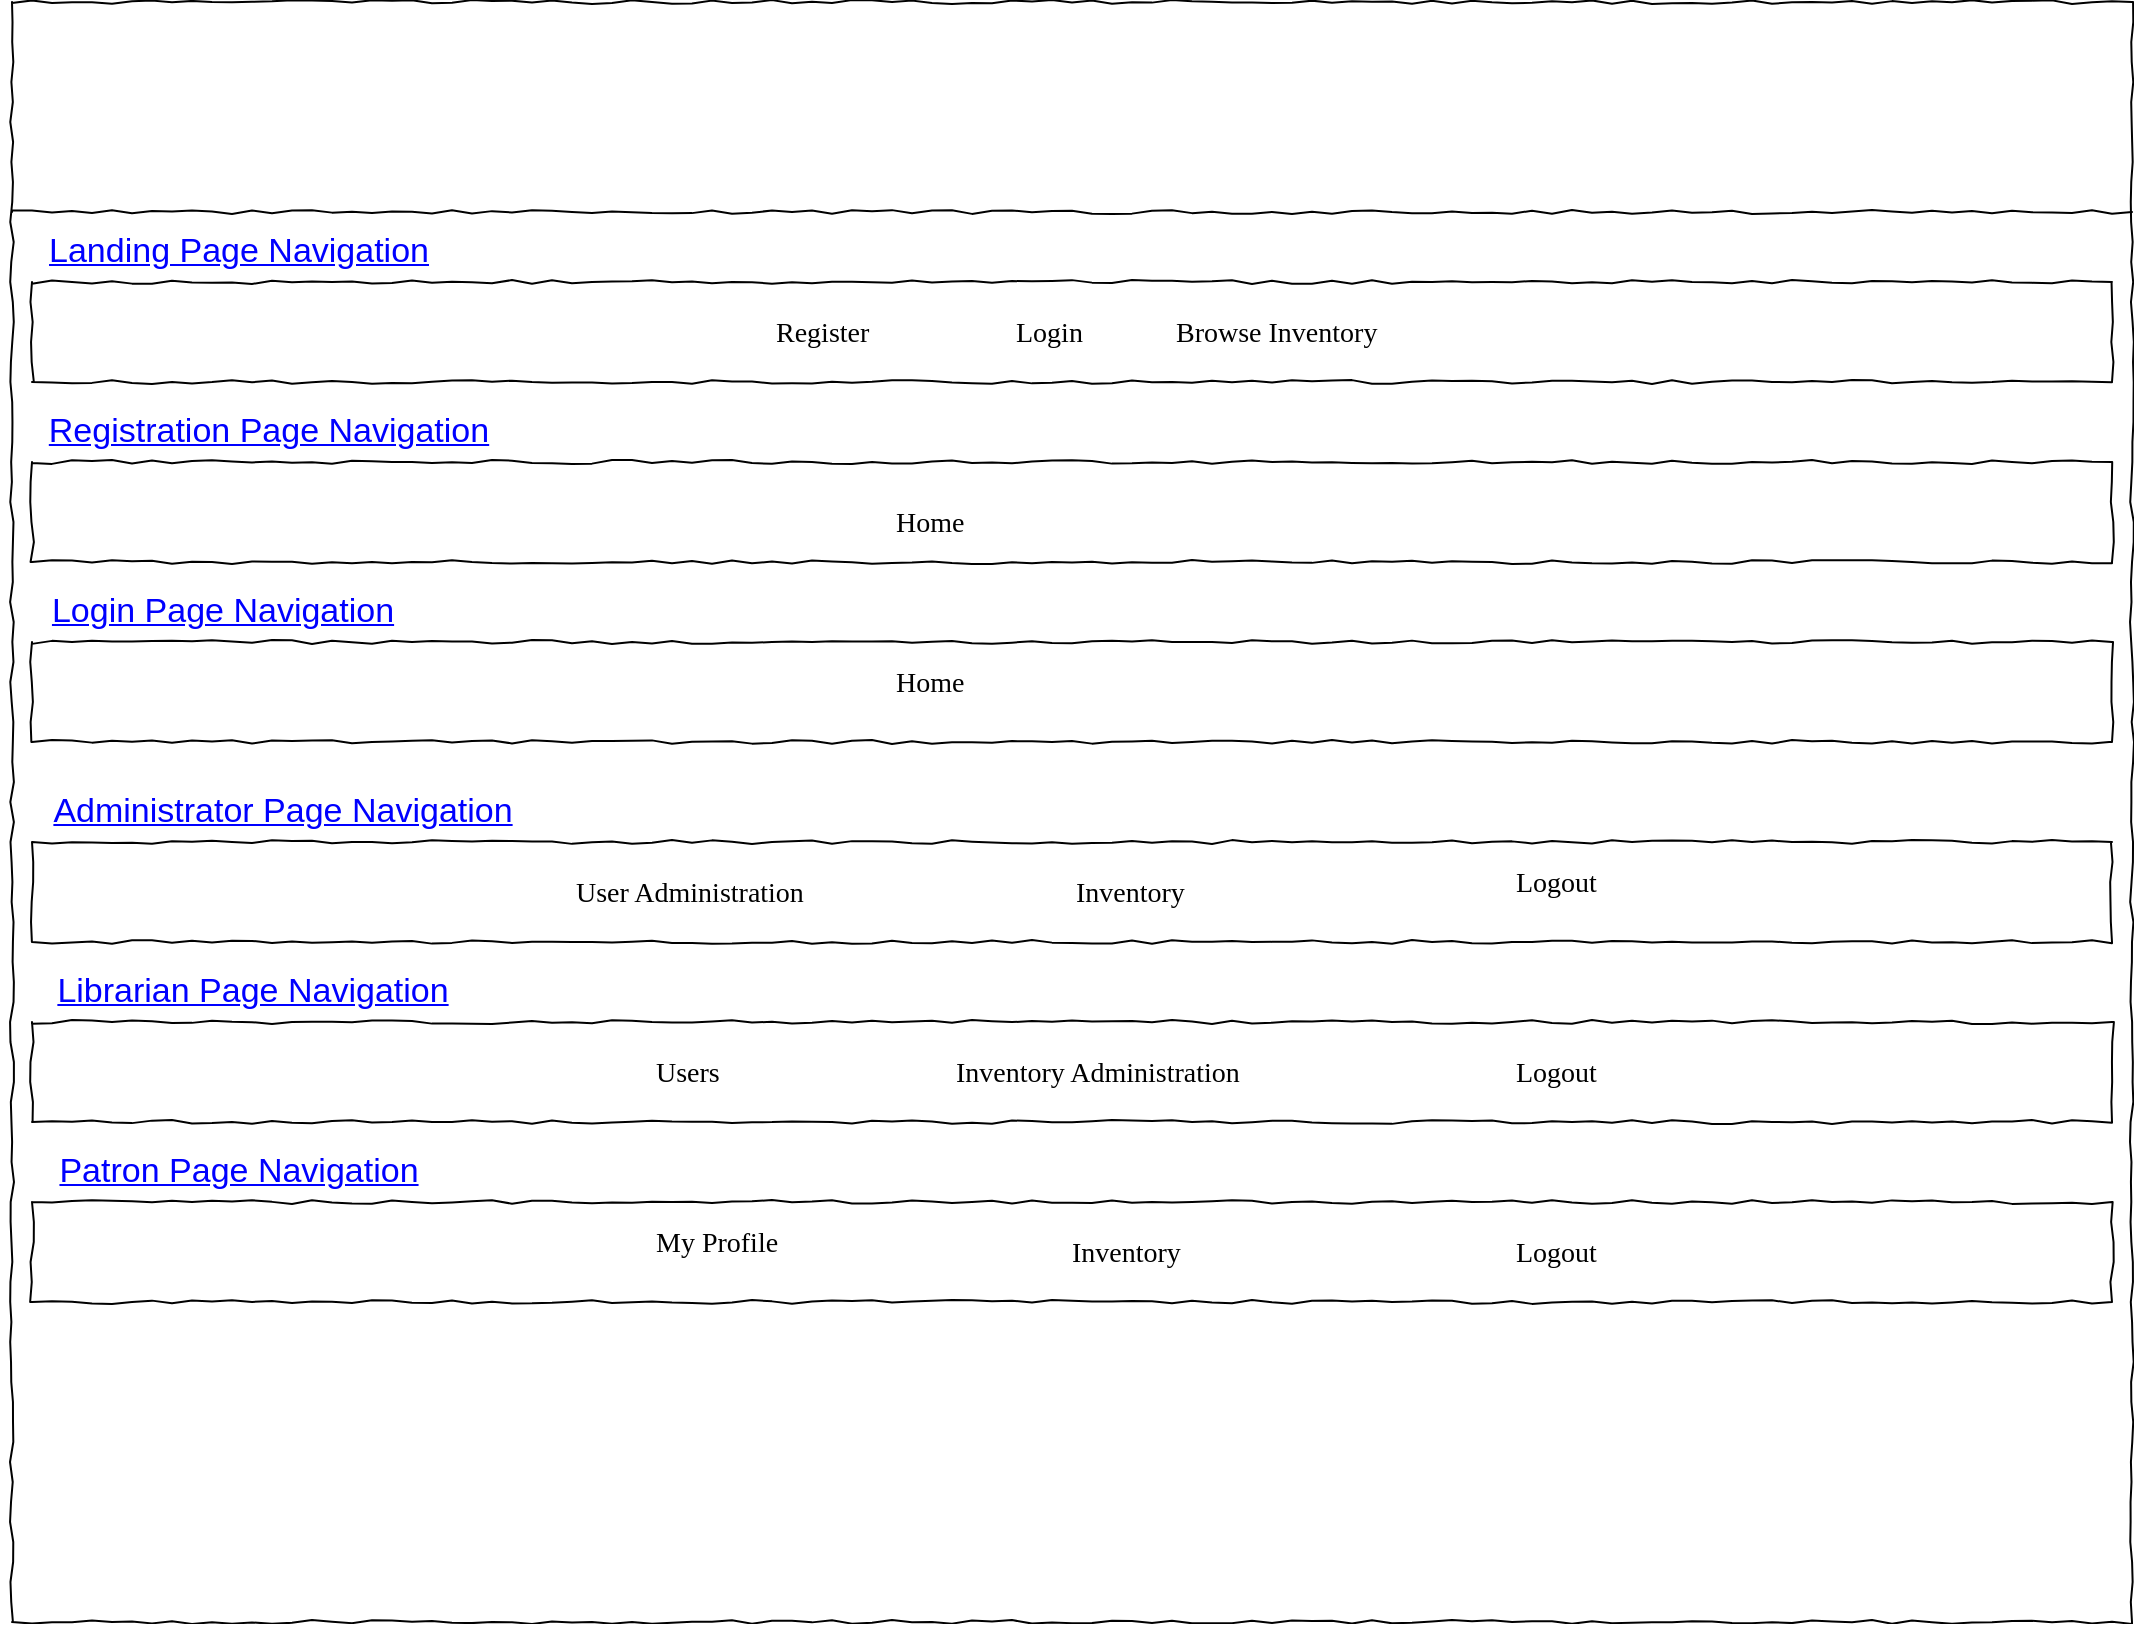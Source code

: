 <mxfile version="17.4.6" type="device"><diagram name="Page-1" id="03018318-947c-dd8e-b7a3-06fadd420f32"><mxGraphModel dx="1662" dy="800" grid="1" gridSize="10" guides="1" tooltips="1" connect="1" arrows="1" fold="1" page="1" pageScale="1" pageWidth="1100" pageHeight="850" background="none" math="0" shadow="0"><root><mxCell id="0"/><mxCell id="1" parent="0"/><mxCell id="677b7b8949515195-1" value="" style="whiteSpace=wrap;html=1;rounded=0;shadow=0;labelBackgroundColor=none;strokeColor=#000000;strokeWidth=1;fillColor=none;fontFamily=Verdana;fontSize=12;fontColor=#000000;align=center;comic=1;" parent="1" vertex="1"><mxGeometry x="20" y="40" width="1060" height="810" as="geometry"/></mxCell><mxCell id="677b7b8949515195-9" value="" style="line;strokeWidth=1;html=1;rounded=0;shadow=0;labelBackgroundColor=none;fillColor=none;fontFamily=Verdana;fontSize=14;fontColor=#000000;align=center;comic=1;" parent="1" vertex="1"><mxGeometry x="20" y="140" width="1060" height="10" as="geometry"/></mxCell><mxCell id="677b7b8949515195-10" value="" style="whiteSpace=wrap;html=1;rounded=0;shadow=0;labelBackgroundColor=none;strokeWidth=1;fillColor=none;fontFamily=Verdana;fontSize=12;align=center;comic=1;" parent="1" vertex="1"><mxGeometry x="30" y="180" width="1040" height="50" as="geometry"/></mxCell><mxCell id="677b7b8949515195-11" value="Register" style="text;html=1;points=[];align=left;verticalAlign=top;spacingTop=-4;fontSize=14;fontFamily=Verdana" parent="1" vertex="1"><mxGeometry x="400" y="195" width="60" height="20" as="geometry"/></mxCell><mxCell id="677b7b8949515195-12" value="Login" style="text;html=1;points=[];align=left;verticalAlign=top;spacingTop=-4;fontSize=14;fontFamily=Verdana" parent="1" vertex="1"><mxGeometry x="520" y="195" width="60" height="20" as="geometry"/></mxCell><mxCell id="BPsqLkhGP87JYO_m57Tp-2" value="Landing Page Navigation" style="strokeWidth=1;shadow=0;dashed=0;align=center;html=1;shape=mxgraph.mockup.text.alphanumeric;linkText=;html=1;fontStyle=4;fontSize=17;fontColor=#0000ff;labelBackgroundColor=#FFFFFF;" parent="1" vertex="1"><mxGeometry x="15" y="140" width="235" height="50" as="geometry"/></mxCell><mxCell id="BPsqLkhGP87JYO_m57Tp-3" value="" style="whiteSpace=wrap;html=1;rounded=0;shadow=0;labelBackgroundColor=none;strokeWidth=1;fillColor=none;fontFamily=Verdana;fontSize=12;align=center;comic=1;" parent="1" vertex="1"><mxGeometry x="30" y="270" width="1040" height="50" as="geometry"/></mxCell><mxCell id="BPsqLkhGP87JYO_m57Tp-4" value="Registration Page Navigation" style="strokeWidth=1;shadow=0;dashed=0;align=center;html=1;shape=mxgraph.mockup.text.alphanumeric;linkText=;html=1;fontStyle=4;fontSize=17;fontColor=#0000ff;labelBackgroundColor=#FFFFFF;" parent="1" vertex="1"><mxGeometry x="30" y="230" width="235" height="50" as="geometry"/></mxCell><mxCell id="BPsqLkhGP87JYO_m57Tp-5" value="Home" style="text;html=1;points=[];align=left;verticalAlign=top;spacingTop=-4;fontSize=14;fontFamily=Verdana" parent="1" vertex="1"><mxGeometry x="460" y="290" width="60" height="20" as="geometry"/></mxCell><mxCell id="BPsqLkhGP87JYO_m57Tp-6" value="" style="whiteSpace=wrap;html=1;rounded=0;shadow=0;labelBackgroundColor=none;strokeWidth=1;fillColor=none;fontFamily=Verdana;fontSize=12;align=center;comic=1;" parent="1" vertex="1"><mxGeometry x="30" y="360" width="1040" height="50" as="geometry"/></mxCell><mxCell id="BPsqLkhGP87JYO_m57Tp-7" value="Login Page Navigation" style="strokeWidth=1;shadow=0;dashed=0;align=center;html=1;shape=mxgraph.mockup.text.alphanumeric;linkText=;html=1;fontStyle=4;fontSize=17;fontColor=#0000ff;labelBackgroundColor=#FFFFFF;" parent="1" vertex="1"><mxGeometry x="30" y="320" width="190" height="50" as="geometry"/></mxCell><mxCell id="BPsqLkhGP87JYO_m57Tp-9" value="" style="whiteSpace=wrap;html=1;rounded=0;shadow=0;labelBackgroundColor=none;strokeWidth=1;fillColor=none;fontFamily=Verdana;fontSize=12;align=center;comic=1;" parent="1" vertex="1"><mxGeometry x="30" y="460" width="1040" height="50" as="geometry"/></mxCell><mxCell id="BPsqLkhGP87JYO_m57Tp-10" value="Administrator Page Navigation" style="strokeWidth=1;shadow=0;dashed=0;align=center;html=1;shape=mxgraph.mockup.text.alphanumeric;linkText=;html=1;fontStyle=4;fontSize=17;fontColor=#0000ff;labelBackgroundColor=#FFFFFF;" parent="1" vertex="1"><mxGeometry x="30" y="420" width="250" height="50" as="geometry"/></mxCell><mxCell id="BPsqLkhGP87JYO_m57Tp-11" value="User Administration" style="text;html=1;points=[];align=left;verticalAlign=top;spacingTop=-4;fontSize=14;fontFamily=Verdana" parent="1" vertex="1"><mxGeometry x="300" y="475" width="140" height="20" as="geometry"/></mxCell><mxCell id="BPsqLkhGP87JYO_m57Tp-12" value="Inventory" style="text;html=1;points=[];align=left;verticalAlign=top;spacingTop=-4;fontSize=14;fontFamily=Verdana" parent="1" vertex="1"><mxGeometry x="550" y="475" width="65" height="20" as="geometry"/></mxCell><mxCell id="BPsqLkhGP87JYO_m57Tp-13" value="&lt;span style=&quot;color: rgba(0 , 0 , 0 , 0) ; font-family: monospace ; font-size: 0px&quot;&gt;%3CmxGraphModel%3E%3Croot%3E%3CmxCell%20id%3D%220%22%2F%3E%3CmxCell%20id%3D%221%22%20parent%3D%220%22%2F%3E%3CmxCell%20id%3D%222%22%20value%3D%22Logout%22%20style%3D%22text%3Bhtml%3D1%3Bpoints%3D%5B%5D%3Balign%3Dleft%3BverticalAlign%3Dtop%3BspacingTop%3D-4%3BfontSize%3D14%3BfontFamily%3DVerdana%22%20vertex%3D%221%22%20parent%3D%221%22%3E%3CmxGeometry%20x%3D%22650%22%20y%3D%22475%22%20width%3D%2260%22%20height%3D%2220%22%20as%3D%22geometry%22%2F%3E%3C%2FmxCell%3E%3C%2Froot%3E%3C%2FmxGraphModel%3E&lt;/span&gt;" style="whiteSpace=wrap;html=1;rounded=0;shadow=0;labelBackgroundColor=none;strokeWidth=1;fillColor=none;fontFamily=Verdana;fontSize=12;align=center;comic=1;" parent="1" vertex="1"><mxGeometry x="30" y="550" width="1040" height="50" as="geometry"/></mxCell><mxCell id="BPsqLkhGP87JYO_m57Tp-14" value="Librarian Page Navigation" style="strokeWidth=1;shadow=0;dashed=0;align=center;html=1;shape=mxgraph.mockup.text.alphanumeric;linkText=;html=1;fontStyle=4;fontSize=17;fontColor=#0000ff;labelBackgroundColor=#FFFFFF;" parent="1" vertex="1"><mxGeometry x="30" y="510" width="220" height="50" as="geometry"/></mxCell><mxCell id="BPsqLkhGP87JYO_m57Tp-15" value="Inventory Administration" style="text;html=1;points=[];align=left;verticalAlign=top;spacingTop=-4;fontSize=14;fontFamily=Verdana" parent="1" vertex="1"><mxGeometry x="490" y="565" width="180" height="20" as="geometry"/></mxCell><mxCell id="BPsqLkhGP87JYO_m57Tp-16" value="Users" style="text;html=1;points=[];align=left;verticalAlign=top;spacingTop=-4;fontSize=14;fontFamily=Verdana" parent="1" vertex="1"><mxGeometry x="340" y="565" width="65" height="20" as="geometry"/></mxCell><mxCell id="BPsqLkhGP87JYO_m57Tp-17" value="" style="whiteSpace=wrap;html=1;rounded=0;shadow=0;labelBackgroundColor=none;strokeWidth=1;fillColor=none;fontFamily=Verdana;fontSize=12;align=center;comic=1;" parent="1" vertex="1"><mxGeometry x="30" y="640" width="1040" height="50" as="geometry"/></mxCell><mxCell id="BPsqLkhGP87JYO_m57Tp-18" value="Patron Page Navigation" style="strokeWidth=1;shadow=0;dashed=0;align=center;html=1;shape=mxgraph.mockup.text.alphanumeric;linkText=;html=1;fontStyle=4;fontSize=17;fontColor=#0000ff;labelBackgroundColor=#FFFFFF;" parent="1" vertex="1"><mxGeometry x="22.5" y="600" width="220" height="50" as="geometry"/></mxCell><mxCell id="BPsqLkhGP87JYO_m57Tp-19" value="Inventory" style="text;html=1;points=[];align=left;verticalAlign=top;spacingTop=-4;fontSize=14;fontFamily=Verdana" parent="1" vertex="1"><mxGeometry x="547.5" y="655" width="65" height="20" as="geometry"/></mxCell><mxCell id="BPsqLkhGP87JYO_m57Tp-20" value="My Profile" style="text;html=1;points=[];align=left;verticalAlign=top;spacingTop=-4;fontSize=14;fontFamily=Verdana" parent="1" vertex="1"><mxGeometry x="340" y="650" width="65" height="20" as="geometry"/></mxCell><mxCell id="BPsqLkhGP87JYO_m57Tp-21" value="Home" style="text;html=1;points=[];align=left;verticalAlign=top;spacingTop=-4;fontSize=14;fontFamily=Verdana" parent="1" vertex="1"><mxGeometry x="460" y="370" width="60" height="20" as="geometry"/></mxCell><mxCell id="BPsqLkhGP87JYO_m57Tp-23" value="Logout" style="text;html=1;points=[];align=left;verticalAlign=top;spacingTop=-4;fontSize=14;fontFamily=Verdana" parent="1" vertex="1"><mxGeometry x="770" y="470" width="60" height="20" as="geometry"/></mxCell><mxCell id="BPsqLkhGP87JYO_m57Tp-24" value="Logout" style="text;html=1;points=[];align=left;verticalAlign=top;spacingTop=-4;fontSize=14;fontFamily=Verdana" parent="1" vertex="1"><mxGeometry x="770" y="565" width="60" height="20" as="geometry"/></mxCell><mxCell id="BPsqLkhGP87JYO_m57Tp-25" value="Logout" style="text;html=1;points=[];align=left;verticalAlign=top;spacingTop=-4;fontSize=14;fontFamily=Verdana" parent="1" vertex="1"><mxGeometry x="770" y="655" width="60" height="20" as="geometry"/></mxCell><mxCell id="BPsqLkhGP87JYO_m57Tp-26" value="Browse Inventory" style="text;html=1;points=[];align=left;verticalAlign=top;spacingTop=-4;fontSize=14;fontFamily=Verdana" parent="1" vertex="1"><mxGeometry x="600" y="195" width="65" height="20" as="geometry"/></mxCell></root></mxGraphModel></diagram></mxfile>